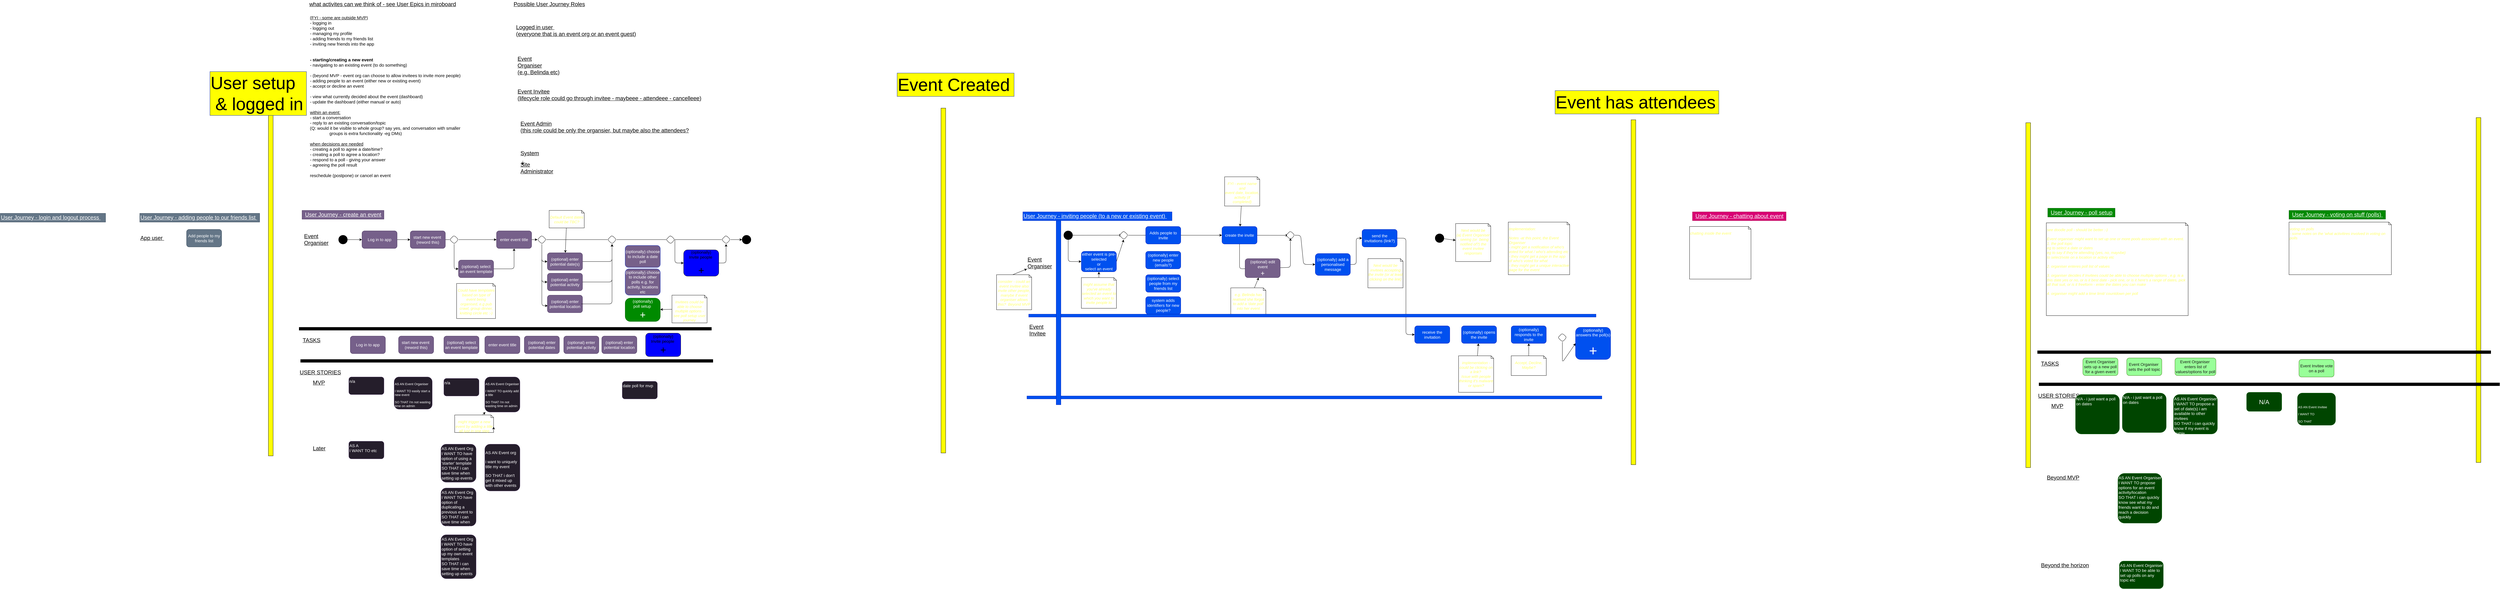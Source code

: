 <mxfile>
    <diagram id="yxrgfrVKO03SnxysbyA-" name="user-journeys">
        <mxGraphModel dx="3432" dy="2093" grid="1" gridSize="10" guides="1" tooltips="1" connect="1" arrows="1" fold="1" page="1" pageScale="1" pageWidth="1654" pageHeight="1169" math="0" shadow="0">
            <root>
                <mxCell id="0"/>
                <mxCell id="1" parent="0"/>
                <mxCell id="160" value="(optionally) &lt;br&gt;poll setup&amp;nbsp;&lt;br&gt;&lt;font style=&quot;font-size: 34px&quot;&gt;+&lt;/font&gt;" style="whiteSpace=wrap;html=1;rounded=1;fontSize=14;fillColor=#008a00;arcSize=22;fontColor=#ffffff;strokeColor=#005700;" vertex="1" parent="1">
                    <mxGeometry x="1130" y="310" width="120" height="80" as="geometry"/>
                </mxCell>
                <mxCell id="26" style="edgeStyle=none;html=1;fontSize=14;fontColor=#FFFF66;" edge="1" parent="1" source="2" target="16">
                    <mxGeometry relative="1" as="geometry"/>
                </mxCell>
                <mxCell id="2" value="Log in to app" style="whiteSpace=wrap;html=1;rounded=1;fontSize=14;fillColor=#76608a;fontColor=#ffffff;strokeColor=#432D57;" vertex="1" parent="1">
                    <mxGeometry x="230" y="80" width="120" height="60" as="geometry"/>
                </mxCell>
                <mxCell id="25" style="edgeStyle=none;html=1;fontSize=14;fontColor=#FFFF66;" edge="1" parent="1" source="3" target="2">
                    <mxGeometry relative="1" as="geometry"/>
                </mxCell>
                <mxCell id="3" value="" style="ellipse;whiteSpace=wrap;html=1;rounded=1;fillColor=#000000;" vertex="1" parent="1">
                    <mxGeometry x="150" y="95" width="30" height="30" as="geometry"/>
                </mxCell>
                <mxCell id="8" value="User Journey - create an event" style="text;html=1;align=center;verticalAlign=middle;resizable=0;points=[];autosize=1;strokeColor=#432D57;fillColor=#76608a;fontSize=19;fontStyle=4;fontColor=#ffffff;" vertex="1" parent="1">
                    <mxGeometry x="25" y="10" width="280" height="30" as="geometry"/>
                </mxCell>
                <mxCell id="9" value="Event &lt;br&gt;Organiser &lt;br&gt;(e.g. Belinda etc)" style="text;html=1;align=left;verticalAlign=middle;resizable=0;points=[];autosize=1;strokeColor=none;fillColor=none;fontSize=19;fontStyle=4" vertex="1" parent="1">
                    <mxGeometry x="760" y="-520" width="160" height="70" as="geometry"/>
                </mxCell>
                <mxCell id="10" value="Event Invitee&lt;br&gt;(lifecycle role could go through invitee - maybeee - attendeee - cancelleee)" style="text;html=1;align=left;verticalAlign=middle;resizable=0;points=[];autosize=1;strokeColor=none;fillColor=none;fontSize=19;fontStyle=4" vertex="1" parent="1">
                    <mxGeometry x="760" y="-410" width="640" height="50" as="geometry"/>
                </mxCell>
                <mxCell id="11" value="System" style="text;html=1;align=left;verticalAlign=middle;resizable=0;points=[];autosize=1;strokeColor=none;fillColor=none;fontSize=19;fontStyle=4" vertex="1" parent="1">
                    <mxGeometry x="770" y="-200" width="80" height="30" as="geometry"/>
                </mxCell>
                <mxCell id="12" value="Site &lt;br&gt;Administrator" style="text;html=1;align=left;verticalAlign=middle;resizable=0;points=[];autosize=1;strokeColor=none;fillColor=none;fontSize=19;fontStyle=4" vertex="1" parent="1">
                    <mxGeometry x="770" y="-160" width="130" height="50" as="geometry"/>
                </mxCell>
                <mxCell id="13" value="&lt;u&gt;(FYI - some are outside MVP)&lt;br&gt;&lt;/u&gt;- logging in&lt;br&gt;- logging out&lt;br&gt;- managing my profile&lt;br&gt;- adding friends to my friends list&lt;br&gt;- inviting new friends into the app&lt;br&gt;&lt;br&gt;&lt;br&gt;&lt;b&gt;- starting/creating a new event&lt;br&gt;&lt;/b&gt;- navigating to an existing event (to do something)&lt;br&gt;&lt;br&gt;- (beyond MVP - event org can choose to allow invitees to invite more people)&lt;br&gt;- adding people to an event (either new or existing event)&lt;br&gt;- accept or decline an event&amp;nbsp;&lt;br&gt;&lt;br&gt;- view what currently decided about the event (dashboard)&lt;br&gt;- update the dashboard (either manual or auto)&lt;br&gt;&lt;u&gt;&lt;br&gt;within an event:&lt;/u&gt;&lt;br&gt;- start a conversation&lt;br&gt;- reply to an existing conversation/topic&lt;br&gt;(Q: would it be visible to whole group? say yes, and conversation with smaller&lt;br&gt;&amp;nbsp; &amp;nbsp; &amp;nbsp; &amp;nbsp; &amp;nbsp; &amp;nbsp; &amp;nbsp; &amp;nbsp; groups is extra functionality -eg DMs)&lt;br&gt;&lt;br&gt;&lt;u&gt;when decisions are needed&lt;/u&gt;&lt;br&gt;- creating a poll to agree a date/time?&lt;br&gt;- creating a poll to agree a location?&lt;br&gt;- respond to a poll - giving your answer&lt;br&gt;- agreeing the poll result&lt;br&gt;&lt;br&gt;reschedule (postpone) or cancel an event" style="text;html=1;align=left;verticalAlign=middle;resizable=0;points=[];autosize=1;strokeColor=none;fillColor=none;fontSize=15;fontStyle=0" vertex="1" parent="1">
                    <mxGeometry x="50" y="-655" width="530" height="550" as="geometry"/>
                </mxCell>
                <mxCell id="38" style="edgeStyle=none;html=1;entryX=0;entryY=0.5;entryDx=0;entryDy=0;fontSize=14;fontColor=#FFFF66;" edge="1" parent="1" source="14" target="33">
                    <mxGeometry relative="1" as="geometry"/>
                </mxCell>
                <mxCell id="14" value="enter event title" style="whiteSpace=wrap;html=1;rounded=1;fontSize=14;fillColor=#76608a;fontColor=#ffffff;strokeColor=#432D57;" vertex="1" parent="1">
                    <mxGeometry x="690" y="80" width="120" height="60" as="geometry"/>
                </mxCell>
                <mxCell id="28" style="edgeStyle=none;html=1;entryX=0.5;entryY=1;entryDx=0;entryDy=0;fontSize=14;fontColor=#FFFF66;" edge="1" parent="1" source="15" target="14">
                    <mxGeometry relative="1" as="geometry">
                        <Array as="points">
                            <mxPoint x="750" y="210"/>
                        </Array>
                    </mxGeometry>
                </mxCell>
                <mxCell id="15" value="(optional) select an event template" style="whiteSpace=wrap;html=1;rounded=1;fontSize=14;fillColor=#76608a;fontColor=#ffffff;strokeColor=#432D57;" vertex="1" parent="1">
                    <mxGeometry x="560" y="180" width="120" height="60" as="geometry"/>
                </mxCell>
                <mxCell id="27" style="edgeStyle=none;html=1;fontSize=14;fontColor=#FFFF66;exitX=0.5;exitY=1;exitDx=0;exitDy=0;" edge="1" parent="1" source="4" target="15">
                    <mxGeometry relative="1" as="geometry">
                        <Array as="points">
                            <mxPoint x="545" y="210"/>
                        </Array>
                    </mxGeometry>
                </mxCell>
                <mxCell id="29" style="edgeStyle=none;html=1;fontSize=14;fontColor=#FFFF66;startArrow=none;" edge="1" parent="1" source="4" target="14">
                    <mxGeometry relative="1" as="geometry"/>
                </mxCell>
                <mxCell id="16" value="start new event&amp;nbsp; (reword this)" style="whiteSpace=wrap;html=1;rounded=1;fontSize=14;fillColor=#76608a;fontColor=#ffffff;strokeColor=#432D57;" vertex="1" parent="1">
                    <mxGeometry x="395" y="80" width="120" height="60" as="geometry"/>
                </mxCell>
                <mxCell id="35" style="edgeStyle=none;html=1;entryX=0.5;entryY=1;entryDx=0;entryDy=0;fontSize=14;fontColor=#FFFF66;" edge="1" parent="1" source="17">
                    <mxGeometry relative="1" as="geometry">
                        <mxPoint x="1085" y="125" as="targetPoint"/>
                        <Array as="points">
                            <mxPoint x="1085" y="185"/>
                        </Array>
                    </mxGeometry>
                </mxCell>
                <mxCell id="17" value="(optional) enter potential date(s)" style="whiteSpace=wrap;html=1;rounded=1;fontSize=14;fillColor=#76608a;fontColor=#ffffff;strokeColor=#432D57;" vertex="1" parent="1">
                    <mxGeometry x="864" y="155" width="120" height="60" as="geometry"/>
                </mxCell>
                <mxCell id="19" style="edgeStyle=none;html=1;fontSize=15;fontColor=#0000FF;" edge="1" parent="1">
                    <mxGeometry relative="1" as="geometry">
                        <mxPoint x="780" y="-159.75" as="sourcePoint"/>
                        <mxPoint x="780" y="-144.75" as="targetPoint"/>
                    </mxGeometry>
                </mxCell>
                <mxCell id="72" style="edgeStyle=none;html=1;fontSize=34;fontColor=#FFFF66;" edge="1" parent="1" source="20" target="17">
                    <mxGeometry relative="1" as="geometry"/>
                </mxCell>
                <mxCell id="20" value="Default Event dates could be TBC?" style="shape=note2;boundedLbl=1;whiteSpace=wrap;html=1;size=9;verticalAlign=top;align=center;rounded=1;fontSize=13;fontColor=#FFFF66;fontStyle=2" vertex="1" parent="1">
                    <mxGeometry x="870" y="10" width="120" height="60" as="geometry"/>
                </mxCell>
                <mxCell id="21" value="(optional) enter potential activity" style="whiteSpace=wrap;html=1;rounded=1;fontSize=14;fillColor=#76608a;fontColor=#ffffff;strokeColor=#432D57;" vertex="1" parent="1">
                    <mxGeometry x="864" y="225" width="120" height="60" as="geometry"/>
                </mxCell>
                <mxCell id="22" value="(optional) enter potential location" style="whiteSpace=wrap;html=1;rounded=1;fontSize=14;fillColor=#76608A;fontColor=#ffffff;strokeColor=#432D57;" vertex="1" parent="1">
                    <mxGeometry x="864" y="300" width="120" height="60" as="geometry"/>
                </mxCell>
                <mxCell id="23" value="Could have templates based on type of event being organised, e.g pub crawl, group dinner, knitting circle etc :-)" style="shape=note2;boundedLbl=1;whiteSpace=wrap;html=1;size=9;verticalAlign=top;align=center;rounded=1;fontSize=13;fontColor=#FFFF66;fontStyle=2" vertex="1" parent="1">
                    <mxGeometry x="553.5" y="260" width="133" height="120" as="geometry"/>
                </mxCell>
                <mxCell id="4" value="" style="rhombus;whiteSpace=wrap;html=1;rounded=1;" vertex="1" parent="1">
                    <mxGeometry x="530" y="95" width="30" height="30" as="geometry"/>
                </mxCell>
                <mxCell id="31" value="" style="edgeStyle=none;html=1;fontSize=14;fontColor=#FFFF66;endArrow=none;" edge="1" parent="1" source="16" target="4">
                    <mxGeometry relative="1" as="geometry">
                        <mxPoint x="515" y="110" as="sourcePoint"/>
                        <mxPoint x="695" y="110" as="targetPoint"/>
                    </mxGeometry>
                </mxCell>
                <mxCell id="39" style="edgeStyle=none;html=1;fontSize=14;fontColor=#FFFF66;startArrow=none;" edge="1" parent="1" source="49">
                    <mxGeometry relative="1" as="geometry">
                        <mxPoint x="1070.0" y="110" as="targetPoint"/>
                    </mxGeometry>
                </mxCell>
                <mxCell id="40" style="edgeStyle=none;html=1;entryX=0;entryY=0.5;entryDx=0;entryDy=0;fontSize=14;fontColor=#FFFF66;" edge="1" parent="1" source="33" target="17">
                    <mxGeometry relative="1" as="geometry">
                        <Array as="points">
                            <mxPoint x="845" y="185"/>
                        </Array>
                    </mxGeometry>
                </mxCell>
                <mxCell id="33" value="" style="rhombus;whiteSpace=wrap;html=1;rounded=1;" vertex="1" parent="1">
                    <mxGeometry x="830" y="95" width="30" height="30" as="geometry"/>
                </mxCell>
                <mxCell id="36" style="edgeStyle=none;html=1;entryX=0.5;entryY=1;entryDx=0;entryDy=0;fontSize=14;fontColor=#FFFF66;exitX=1;exitY=0.5;exitDx=0;exitDy=0;" edge="1" parent="1" source="21">
                    <mxGeometry relative="1" as="geometry">
                        <mxPoint x="990" y="200" as="sourcePoint"/>
                        <mxPoint x="1085" y="125" as="targetPoint"/>
                        <Array as="points">
                            <mxPoint x="1085" y="255"/>
                        </Array>
                    </mxGeometry>
                </mxCell>
                <mxCell id="37" style="edgeStyle=none;html=1;entryX=0.5;entryY=1;entryDx=0;entryDy=0;fontSize=14;fontColor=#FFFF66;exitX=1;exitY=0.5;exitDx=0;exitDy=0;" edge="1" parent="1">
                    <mxGeometry relative="1" as="geometry">
                        <mxPoint x="980" y="330.0" as="sourcePoint"/>
                        <mxPoint x="1085" y="125" as="targetPoint"/>
                        <Array as="points">
                            <mxPoint x="1085" y="330"/>
                        </Array>
                    </mxGeometry>
                </mxCell>
                <mxCell id="41" value="Possible User Journey Roles" style="text;html=1;align=center;verticalAlign=middle;resizable=0;points=[];autosize=1;strokeColor=none;fillColor=none;fontSize=19;fontStyle=4" vertex="1" parent="1">
                    <mxGeometry x="740" y="-710" width="260" height="30" as="geometry"/>
                </mxCell>
                <mxCell id="42" value="what activites can we think of - see User Epics in miroboard" style="text;html=1;align=center;verticalAlign=middle;resizable=0;points=[];autosize=1;strokeColor=none;fillColor=none;fontSize=19;fontStyle=4" vertex="1" parent="1">
                    <mxGeometry x="40" y="-710" width="520" height="30" as="geometry"/>
                </mxCell>
                <mxCell id="43" value="Event &lt;br&gt;Organiser" style="text;html=1;align=left;verticalAlign=middle;resizable=0;points=[];autosize=1;strokeColor=none;fillColor=none;fontSize=19;fontStyle=4" vertex="1" parent="1">
                    <mxGeometry x="30" y="85" width="100" height="50" as="geometry"/>
                </mxCell>
                <mxCell id="44" style="edgeStyle=none;html=1;entryX=0;entryY=0.5;entryDx=0;entryDy=0;fontSize=14;fontColor=#FFFF66;exitX=0.5;exitY=1;exitDx=0;exitDy=0;" edge="1" parent="1" source="33">
                    <mxGeometry relative="1" as="geometry">
                        <mxPoint x="845" y="195" as="sourcePoint"/>
                        <mxPoint x="864.0" y="255" as="targetPoint"/>
                        <Array as="points">
                            <mxPoint x="845" y="255"/>
                        </Array>
                    </mxGeometry>
                </mxCell>
                <mxCell id="45" style="edgeStyle=none;html=1;entryX=0.008;entryY=0.607;entryDx=0;entryDy=0;fontSize=14;fontColor=#FFFF66;exitX=0.5;exitY=1;exitDx=0;exitDy=0;entryPerimeter=0;" edge="1" parent="1" source="33" target="22">
                    <mxGeometry relative="1" as="geometry">
                        <mxPoint x="855" y="135" as="sourcePoint"/>
                        <mxPoint x="874.0" y="265" as="targetPoint"/>
                        <Array as="points">
                            <mxPoint x="845" y="336"/>
                        </Array>
                    </mxGeometry>
                </mxCell>
                <mxCell id="46" value="User Journey - chatting about event" style="text;html=1;align=center;verticalAlign=middle;resizable=0;points=[];autosize=1;strokeColor=#A50040;fillColor=#d80073;fontSize=19;fontStyle=4;fontColor=#ffffff;" vertex="1" parent="1">
                    <mxGeometry x="4780" y="15" width="320" height="30" as="geometry"/>
                </mxCell>
                <mxCell id="47" value="User Journey - voting on stuff (polls)&amp;nbsp;" style="text;html=1;align=center;verticalAlign=middle;resizable=0;points=[];autosize=1;strokeColor=#005700;fillColor=#008a00;fontSize=19;fontStyle=4;fontColor=#ffffff;" vertex="1" parent="1">
                    <mxGeometry x="6820" y="10" width="330" height="30" as="geometry"/>
                </mxCell>
                <mxCell id="48" value="Event Admin &lt;br&gt;(this role could be only the organsier, but maybe also the attendees?" style="text;html=1;align=left;verticalAlign=middle;resizable=0;points=[];autosize=1;strokeColor=none;fillColor=none;fontSize=19;fontStyle=4" vertex="1" parent="1">
                    <mxGeometry x="770" y="-300" width="590" height="50" as="geometry"/>
                </mxCell>
                <mxCell id="56" style="edgeStyle=none;html=1;entryX=0;entryY=0.5;entryDx=0;entryDy=0;fontSize=34;fontColor=#FFFF66;startArrow=none;" edge="1" parent="1" source="163" target="54">
                    <mxGeometry relative="1" as="geometry"/>
                </mxCell>
                <mxCell id="49" value="" style="rhombus;whiteSpace=wrap;html=1;rounded=1;" vertex="1" parent="1">
                    <mxGeometry x="1070" y="95" width="30" height="30" as="geometry"/>
                </mxCell>
                <mxCell id="50" value="" style="edgeStyle=none;html=1;fontSize=14;fontColor=#FFFF66;endArrow=none;" edge="1" parent="1" source="33" target="49">
                    <mxGeometry relative="1" as="geometry">
                        <mxPoint x="860" y="110" as="sourcePoint"/>
                        <mxPoint x="1070.0" y="110" as="targetPoint"/>
                    </mxGeometry>
                </mxCell>
                <mxCell id="51" value="User Journey - inviting people (to a new or existing event)&amp;nbsp;" style="text;html=1;align=left;verticalAlign=middle;resizable=0;points=[];autosize=1;strokeColor=#001DBC;fillColor=#0050ef;fontSize=19;fontStyle=4;fontColor=#ffffff;" vertex="1" parent="1">
                    <mxGeometry x="2490" y="15" width="510" height="30" as="geometry"/>
                </mxCell>
                <mxCell id="165" style="edgeStyle=none;html=1;entryX=0.5;entryY=1;entryDx=0;entryDy=0;fontSize=23;fontColor=#FFFFFF;" edge="1" parent="1" source="52" target="163">
                    <mxGeometry relative="1" as="geometry">
                        <Array as="points">
                            <mxPoint x="1475" y="190"/>
                        </Array>
                    </mxGeometry>
                </mxCell>
                <mxCell id="52" value="(optionally) &lt;br&gt;Invite people&amp;nbsp;&lt;br&gt;&lt;br&gt;&lt;font style=&quot;font-size: 34px&quot;&gt;+&lt;/font&gt;" style="whiteSpace=wrap;html=1;rounded=1;fontSize=14;fillColor=#0000FF;" vertex="1" parent="1">
                    <mxGeometry x="1330" y="145" width="120" height="90" as="geometry"/>
                </mxCell>
                <mxCell id="54" value="END" style="ellipse;whiteSpace=wrap;html=1;rounded=1;fillColor=#000000;" vertex="1" parent="1">
                    <mxGeometry x="1530" y="95" width="30" height="30" as="geometry"/>
                </mxCell>
                <mxCell id="57" value="Event &lt;br&gt;Organiser" style="text;html=1;align=left;verticalAlign=middle;resizable=0;points=[];autosize=1;strokeColor=none;fillColor=none;fontSize=19;fontStyle=4" vertex="1" parent="1">
                    <mxGeometry x="2504" y="165" width="100" height="50" as="geometry"/>
                </mxCell>
                <mxCell id="59" value="(optionally) select people from my friends list" style="whiteSpace=wrap;html=1;rounded=1;fontSize=14;fillColor=#0050ef;fontColor=#ffffff;strokeColor=#001DBC;" vertex="1" parent="1">
                    <mxGeometry x="2910" y="230" width="120" height="60" as="geometry"/>
                </mxCell>
                <mxCell id="60" value="(optionally) enter new people (emails?)" style="whiteSpace=wrap;html=1;rounded=1;fontSize=14;fillColor=#0050ef;fontColor=#ffffff;strokeColor=#001DBC;" vertex="1" parent="1">
                    <mxGeometry x="2910" y="150" width="120" height="60" as="geometry"/>
                </mxCell>
                <mxCell id="61" value="User Journey - adding people to our friends list&amp;nbsp;" style="text;html=1;align=left;verticalAlign=middle;resizable=0;points=[];autosize=1;strokeColor=#314354;fillColor=#647687;fontSize=19;fontStyle=4;fontColor=#ffffff;" vertex="1" parent="1">
                    <mxGeometry x="-530" y="20" width="410" height="30" as="geometry"/>
                </mxCell>
                <mxCell id="62" value="Add people to my friends list" style="whiteSpace=wrap;html=1;rounded=1;fontSize=14;fillColor=#647687;fontColor=#ffffff;strokeColor=#314354;" vertex="1" parent="1">
                    <mxGeometry x="-370" y="75" width="120" height="60" as="geometry"/>
                </mxCell>
                <mxCell id="63" value="App user&amp;nbsp;" style="text;html=1;align=left;verticalAlign=middle;resizable=0;points=[];autosize=1;strokeColor=none;fillColor=none;fontSize=19;fontStyle=4" vertex="1" parent="1">
                    <mxGeometry x="-530" y="90" width="100" height="30" as="geometry"/>
                </mxCell>
                <mxCell id="64" value="Logged in user&amp;nbsp;&lt;br&gt;(everyone that is an event org or an event guest)" style="text;html=1;align=left;verticalAlign=middle;resizable=0;points=[];autosize=1;strokeColor=none;fillColor=none;fontSize=19;fontStyle=4" vertex="1" parent="1">
                    <mxGeometry x="755" y="-630" width="430" height="50" as="geometry"/>
                </mxCell>
                <mxCell id="110" style="edgeStyle=none;html=1;fontSize=11;fontColor=#FFFF66;entryX=0.5;entryY=1;entryDx=0;entryDy=0;exitX=1;exitY=0.5;exitDx=0;exitDy=0;" edge="1" parent="1" source="66" target="102">
                    <mxGeometry relative="1" as="geometry"/>
                </mxCell>
                <mxCell id="66" value="either event is pre-selected &lt;br&gt;or &lt;br&gt;select an event" style="whiteSpace=wrap;html=1;rounded=1;fontSize=14;fillColor=#0050ef;fontColor=#ffffff;strokeColor=#001DBC;" vertex="1" parent="1">
                    <mxGeometry x="2690" y="150" width="120" height="70" as="geometry"/>
                </mxCell>
                <mxCell id="104" style="edgeStyle=none;html=1;entryX=0.282;entryY=0.495;entryDx=0;entryDy=0;entryPerimeter=0;fontSize=11;fontColor=#FFFF66;" edge="1" parent="1" source="67" target="102">
                    <mxGeometry relative="1" as="geometry"/>
                </mxCell>
                <mxCell id="105" style="edgeStyle=none;html=1;entryX=0;entryY=0.5;entryDx=0;entryDy=0;fontSize=11;fontColor=#FFFF66;" edge="1" parent="1" source="67" target="66">
                    <mxGeometry relative="1" as="geometry">
                        <Array as="points">
                            <mxPoint x="2645" y="185"/>
                        </Array>
                    </mxGeometry>
                </mxCell>
                <mxCell id="67" value="" style="ellipse;whiteSpace=wrap;html=1;rounded=1;fillColor=#000000;" vertex="1" parent="1">
                    <mxGeometry x="2630" y="80" width="30" height="30" as="geometry"/>
                </mxCell>
                <mxCell id="70" style="edgeStyle=none;html=1;exitX=0;exitY=0;exitDx=55.5;exitDy=0;exitPerimeter=0;fontSize=34;fontColor=#FFFF66;" edge="1" parent="1" source="69" target="57">
                    <mxGeometry relative="1" as="geometry"/>
                </mxCell>
                <mxCell id="69" value="consider - could an event invitee also invite other people, manybe if event organiser allows this?&amp;nbsp; Beyond MVP" style="shape=note2;boundedLbl=1;whiteSpace=wrap;html=1;size=9;verticalAlign=top;align=center;rounded=1;fontSize=13;fontColor=#FFFF66;fontStyle=2" vertex="1" parent="1">
                    <mxGeometry x="2400" y="230" width="120" height="120" as="geometry"/>
                </mxCell>
                <mxCell id="73" value="Log in to app" style="whiteSpace=wrap;html=1;rounded=1;fontSize=14;fillColor=#76608a;fontColor=#ffffff;strokeColor=#432D57;" vertex="1" parent="1">
                    <mxGeometry x="190" y="440" width="120" height="60" as="geometry"/>
                </mxCell>
                <mxCell id="74" value="enter event title" style="whiteSpace=wrap;html=1;rounded=1;fontSize=14;fillColor=#76608a;fontColor=#ffffff;strokeColor=#432D57;" vertex="1" parent="1">
                    <mxGeometry x="650" y="440" width="120" height="60" as="geometry"/>
                </mxCell>
                <mxCell id="75" value="(optional) select an event template" style="whiteSpace=wrap;html=1;rounded=1;fontSize=14;fillColor=#76608a;fontColor=#ffffff;strokeColor=#432D57;" vertex="1" parent="1">
                    <mxGeometry x="510" y="440" width="120" height="60" as="geometry"/>
                </mxCell>
                <mxCell id="76" value="start new event&amp;nbsp; (reword this)" style="whiteSpace=wrap;html=1;rounded=1;fontSize=14;fillColor=#76608a;fontColor=#ffffff;strokeColor=#432D57;" vertex="1" parent="1">
                    <mxGeometry x="355" y="440" width="120" height="60" as="geometry"/>
                </mxCell>
                <mxCell id="77" value="(optional) enter potential dates" style="whiteSpace=wrap;html=1;rounded=1;fontSize=14;fillColor=#76608a;fontColor=#ffffff;strokeColor=#432D57;" vertex="1" parent="1">
                    <mxGeometry x="785" y="440" width="120" height="60" as="geometry"/>
                </mxCell>
                <mxCell id="78" value="(optional) enter potential activity" style="whiteSpace=wrap;html=1;rounded=1;fontSize=14;fillColor=#76608a;fontColor=#ffffff;strokeColor=#432D57;" vertex="1" parent="1">
                    <mxGeometry x="920" y="440" width="120" height="60" as="geometry"/>
                </mxCell>
                <mxCell id="79" value="(optional) enter potential location" style="whiteSpace=wrap;html=1;rounded=1;fontSize=14;fillColor=#76608a;fontColor=#ffffff;strokeColor=#432D57;" vertex="1" parent="1">
                    <mxGeometry x="1050" y="440" width="120" height="60" as="geometry"/>
                </mxCell>
                <mxCell id="80" value="(optionally) &lt;br&gt;Invite people&amp;nbsp;&lt;br&gt;&lt;font style=&quot;font-size: 34px&quot;&gt;+&lt;/font&gt;" style="whiteSpace=wrap;html=1;rounded=1;fontSize=14;fillColor=#0000FF;" vertex="1" parent="1">
                    <mxGeometry x="1200" y="430" width="120" height="80" as="geometry"/>
                </mxCell>
                <mxCell id="82" value="MVP" style="text;html=1;align=left;verticalAlign=middle;resizable=0;points=[];autosize=1;strokeColor=none;fillColor=none;fontSize=19;fontStyle=4" vertex="1" parent="1">
                    <mxGeometry x="60" y="585" width="60" height="30" as="geometry"/>
                </mxCell>
                <mxCell id="84" value="Later" style="text;html=1;align=left;verticalAlign=middle;resizable=0;points=[];autosize=1;strokeColor=none;fillColor=none;fontSize=19;fontStyle=4" vertex="1" parent="1">
                    <mxGeometry x="60" y="810" width="60" height="30" as="geometry"/>
                </mxCell>
                <mxCell id="85" value="AS A&lt;br&gt;I WANT TO etc" style="whiteSpace=wrap;html=1;rounded=1;fontSize=14;fillColor=#251E2B;fontColor=#ffffff;strokeColor=#432D57;align=left;verticalAlign=top;" vertex="1" parent="1">
                    <mxGeometry x="185" y="800" width="120" height="60" as="geometry"/>
                </mxCell>
                <mxCell id="86" value="n/a" style="whiteSpace=wrap;html=1;rounded=1;fontSize=14;fillColor=#251E2B;fontColor=#ffffff;strokeColor=#432D57;align=left;verticalAlign=top;" vertex="1" parent="1">
                    <mxGeometry x="510" y="585" width="120" height="60" as="geometry"/>
                </mxCell>
                <mxCell id="87" value="n/a" style="whiteSpace=wrap;html=1;rounded=1;fontSize=14;fillColor=#251E2B;fontColor=#ffffff;strokeColor=#432D57;align=left;verticalAlign=top;" vertex="1" parent="1">
                    <mxGeometry x="185" y="580" width="120" height="60" as="geometry"/>
                </mxCell>
                <mxCell id="88" value="AS AN Event Org&lt;br&gt;I WANT TO have option of using a 'starter' template&amp;nbsp;&lt;br&gt;SO THAT i can save time when setting up events" style="whiteSpace=wrap;html=1;rounded=1;fontSize=14;fillColor=#251E2B;fontColor=#ffffff;strokeColor=#432D57;align=left;verticalAlign=top;" vertex="1" parent="1">
                    <mxGeometry x="500" y="810" width="120" height="130" as="geometry"/>
                </mxCell>
                <mxCell id="89" value="&lt;p&gt;&lt;span&gt;AS AN Event org&lt;/span&gt;&lt;br&gt;&lt;/p&gt;&lt;p&gt;i want to uniquely title my event&lt;/p&gt;&lt;p&gt;SO THAT i don't get it mixed up with other events&lt;/p&gt;" style="whiteSpace=wrap;html=1;rounded=1;fontSize=14;fillColor=#251E2B;fontColor=#ffffff;strokeColor=#432D57;align=left;verticalAlign=top;" vertex="1" parent="1">
                    <mxGeometry x="650" y="810" width="120" height="160" as="geometry"/>
                </mxCell>
                <mxCell id="90" value="&lt;p style=&quot;font-size: 11px;&quot;&gt;AS AN Event Organiser&lt;/p&gt;&lt;p style=&quot;font-size: 11px;&quot;&gt;I WANT TO easily start a new event&lt;/p&gt;&lt;p style=&quot;font-size: 11px;&quot;&gt;SO THAT i'm not wasting time on admin&lt;/p&gt;" style="whiteSpace=wrap;html=1;rounded=1;fontSize=11;fillColor=#251E2B;fontColor=#ffffff;strokeColor=#432D57;align=left;verticalAlign=top;" vertex="1" parent="1">
                    <mxGeometry x="340" y="580" width="130" height="110" as="geometry"/>
                </mxCell>
                <mxCell id="91" value="TASKS" style="text;html=1;align=left;verticalAlign=middle;resizable=0;points=[];autosize=1;strokeColor=none;fillColor=none;fontSize=19;fontStyle=4" vertex="1" parent="1">
                    <mxGeometry x="25" y="440" width="80" height="30" as="geometry"/>
                </mxCell>
                <mxCell id="92" value="USER STORIES" style="text;html=1;align=left;verticalAlign=middle;resizable=0;points=[];autosize=1;strokeColor=none;fillColor=none;fontSize=19;fontStyle=4" vertex="1" parent="1">
                    <mxGeometry x="15" y="550" width="160" height="30" as="geometry"/>
                </mxCell>
                <mxCell id="93" value="" style="whiteSpace=wrap;html=1;rounded=0;fontSize=34;fontColor=#FFFF66;fillColor=#000000;" vertex="1" parent="1">
                    <mxGeometry x="15" y="410" width="1410" height="10" as="geometry"/>
                </mxCell>
                <mxCell id="94" value="" style="whiteSpace=wrap;html=1;rounded=0;fontSize=34;fontColor=#FFFF66;fillColor=#000000;" vertex="1" parent="1">
                    <mxGeometry x="20" y="520" width="1410" height="10" as="geometry"/>
                </mxCell>
                <mxCell id="95" value="&lt;p style=&quot;font-size: 11px&quot;&gt;AS AN Event Organiser&lt;/p&gt;&lt;p style=&quot;font-size: 11px&quot;&gt;I WANT TO quickly add a title&lt;/p&gt;&lt;p style=&quot;font-size: 11px&quot;&gt;SO THAT i'm not wasting time on admin&lt;/p&gt;" style="whiteSpace=wrap;html=1;rounded=1;fontSize=14;fillColor=#251E2B;fontColor=#ffffff;strokeColor=#432D57;align=left;verticalAlign=top;" vertex="1" parent="1">
                    <mxGeometry x="650" y="580" width="120" height="120" as="geometry"/>
                </mxCell>
                <mxCell id="97" style="edgeStyle=none;html=1;fontSize=11;fontColor=#FFFF66;" edge="1" parent="1" source="96" target="95">
                    <mxGeometry relative="1" as="geometry"/>
                </mxCell>
                <mxCell id="96" value="might trigger a new event by adding a title all just in one step" style="shape=note2;boundedLbl=1;whiteSpace=wrap;html=1;size=9;verticalAlign=top;align=center;rounded=1;fontSize=13;fontColor=#FFFF66;fontStyle=2" vertex="1" parent="1">
                    <mxGeometry x="547" y="710" width="133" height="60" as="geometry"/>
                </mxCell>
                <mxCell id="98" style="edgeStyle=none;html=1;exitX=1;exitY=1;exitDx=0;exitDy=0;exitPerimeter=0;entryX=1.001;entryY=0.671;entryDx=0;entryDy=0;entryPerimeter=0;fontSize=11;fontColor=#FFFF66;" edge="1" parent="1" source="96" target="96">
                    <mxGeometry relative="1" as="geometry"/>
                </mxCell>
                <mxCell id="99" value="AS AN Event Org&lt;br&gt;I WANT TO have option of duplicating a previous event to&amp;nbsp;&amp;nbsp;&lt;br&gt;SO THAT i can save time when setting up events" style="whiteSpace=wrap;html=1;rounded=1;fontSize=14;fillColor=#251E2B;fontColor=#ffffff;strokeColor=#432D57;align=left;verticalAlign=top;" vertex="1" parent="1">
                    <mxGeometry x="500" y="960" width="120" height="130" as="geometry"/>
                </mxCell>
                <mxCell id="100" value="AS AN Event Org&lt;br&gt;I WANT TO have option of setting up my own event templates&amp;nbsp;&amp;nbsp;&lt;br&gt;SO THAT i can save time when setting up events" style="whiteSpace=wrap;html=1;rounded=1;fontSize=14;fillColor=#251E2B;fontColor=#ffffff;strokeColor=#432D57;align=left;verticalAlign=top;" vertex="1" parent="1">
                    <mxGeometry x="500" y="1120" width="120" height="150" as="geometry"/>
                </mxCell>
                <mxCell id="101" value="User Journey - login and logout process&amp;nbsp;" style="text;html=1;align=left;verticalAlign=middle;resizable=0;points=[];autosize=1;strokeColor=#314354;fillColor=#647687;fontSize=19;fontStyle=4;fontColor=#ffffff;" vertex="1" parent="1">
                    <mxGeometry x="-1007" y="20" width="360" height="30" as="geometry"/>
                </mxCell>
                <mxCell id="102" value="" style="rhombus;whiteSpace=wrap;html=1;rounded=1;" vertex="1" parent="1">
                    <mxGeometry x="2820" y="80" width="30" height="30" as="geometry"/>
                </mxCell>
                <mxCell id="109" style="edgeStyle=none;html=1;fontSize=11;fontColor=#FFFF66;" edge="1" parent="1" source="108" target="66">
                    <mxGeometry relative="1" as="geometry"/>
                </mxCell>
                <mxCell id="108" value="might assume that you've already selected an event to which you want to invite people to" style="shape=note2;boundedLbl=1;whiteSpace=wrap;html=1;size=9;verticalAlign=top;align=center;rounded=1;fontSize=13;fontColor=#FFFF66;fontStyle=2" vertex="1" parent="1">
                    <mxGeometry x="2690" y="240" width="120" height="105" as="geometry"/>
                </mxCell>
                <mxCell id="142" style="edgeStyle=none;html=1;entryX=0;entryY=0.5;entryDx=0;entryDy=0;fontSize=23;fontColor=#FFFFFF;exitX=1;exitY=0.5;exitDx=0;exitDy=0;startArrow=none;" edge="1" parent="1" source="112" target="141">
                    <mxGeometry relative="1" as="geometry">
                        <Array as="points">
                            <mxPoint x="3800" y="105"/>
                            <mxPoint x="3800" y="435"/>
                        </Array>
                    </mxGeometry>
                </mxCell>
                <mxCell id="112" value="send the invitations (link?)" style="whiteSpace=wrap;html=1;rounded=1;fontSize=14;fillColor=#0050ef;fontColor=#ffffff;strokeColor=#001DBC;" vertex="1" parent="1">
                    <mxGeometry x="3650" y="75" width="120" height="60" as="geometry"/>
                </mxCell>
                <mxCell id="137" style="edgeStyle=none;html=1;entryX=0;entryY=0.5;entryDx=0;entryDy=0;fontSize=23;fontColor=#FFFFFF;" edge="1" parent="1" source="113" target="112">
                    <mxGeometry relative="1" as="geometry">
                        <Array as="points">
                            <mxPoint x="3630" y="195"/>
                            <mxPoint x="3630" y="105"/>
                        </Array>
                    </mxGeometry>
                </mxCell>
                <mxCell id="113" value="(optionally) add a personalised message" style="whiteSpace=wrap;html=1;rounded=1;fontSize=14;fillColor=#0050ef;fontColor=#ffffff;strokeColor=#001DBC;" vertex="1" parent="1">
                    <mxGeometry x="3490" y="157.5" width="120" height="75" as="geometry"/>
                </mxCell>
                <mxCell id="128" style="edgeStyle=none;html=1;entryX=0.242;entryY=0.51;entryDx=0;entryDy=0;fontSize=23;fontColor=#FFFF66;entryPerimeter=0;" edge="1" parent="1" source="114" target="126">
                    <mxGeometry relative="1" as="geometry"/>
                </mxCell>
                <mxCell id="114" value="create the invite" style="whiteSpace=wrap;html=1;rounded=1;fontSize=14;fillColor=#0050ef;fontColor=#ffffff;strokeColor=#001DBC;" vertex="1" parent="1">
                    <mxGeometry x="3171" y="65" width="120" height="60" as="geometry"/>
                </mxCell>
                <mxCell id="117" style="edgeStyle=none;html=1;fontSize=11;fontColor=#FFFF66;" edge="1" parent="1" source="116" target="114">
                    <mxGeometry relative="1" as="geometry"/>
                </mxCell>
                <mxCell id="116" value="FYI - event name&lt;br&gt;and&lt;br&gt;event date, location, activity (if completed)" style="shape=note2;boundedLbl=1;whiteSpace=wrap;html=1;size=9;verticalAlign=top;align=center;rounded=1;fontSize=13;fontColor=#FFFF66;fontStyle=2" vertex="1" parent="1">
                    <mxGeometry x="3180" y="-105" width="120" height="100" as="geometry"/>
                </mxCell>
                <mxCell id="118" value="(optionally) choose to include a date poll" style="whiteSpace=wrap;html=1;rounded=1;fontSize=14;fillColor=#76608A;fontColor=#ffffff;strokeColor=#001DBC;" vertex="1" parent="1">
                    <mxGeometry x="1130" y="130" width="120" height="75" as="geometry"/>
                </mxCell>
                <mxCell id="119" value="(optionally) choose to include other polls e.g. for activity, locations etc" style="whiteSpace=wrap;html=1;rounded=1;fontSize=14;fillColor=#76608A;fontColor=#ffffff;strokeColor=#001DBC;" vertex="1" parent="1">
                    <mxGeometry x="1130" y="210" width="120" height="90" as="geometry"/>
                </mxCell>
                <mxCell id="120" style="edgeStyle=none;html=1;entryX=0;entryY=0.5;entryDx=0;entryDy=0;fontSize=11;fontColor=#FFFF66;exitX=1;exitY=0.5;exitDx=0;exitDy=0;startArrow=none;" edge="1" parent="1" source="135" target="114">
                    <mxGeometry relative="1" as="geometry">
                        <mxPoint x="2851.618" y="113.382" as="sourcePoint"/>
                        <mxPoint x="2920" y="200" as="targetPoint"/>
                    </mxGeometry>
                </mxCell>
                <mxCell id="123" value="system adds identifiers for new people?" style="whiteSpace=wrap;html=1;rounded=1;fontSize=14;fillColor=#0050ef;fontColor=#ffffff;strokeColor=#001DBC;" vertex="1" parent="1">
                    <mxGeometry x="2910" y="305" width="120" height="60" as="geometry"/>
                </mxCell>
                <mxCell id="173" style="edgeStyle=none;html=1;entryX=0;entryY=0.5;entryDx=0;entryDy=0;fontSize=23;fontColor=#FFFFFF;" edge="1" parent="1" source="126" target="113">
                    <mxGeometry relative="1" as="geometry">
                        <Array as="points">
                            <mxPoint x="3440" y="95"/>
                            <mxPoint x="3450" y="195"/>
                        </Array>
                    </mxGeometry>
                </mxCell>
                <mxCell id="126" value="" style="rhombus;whiteSpace=wrap;html=1;rounded=1;" vertex="1" parent="1">
                    <mxGeometry x="3390" y="80" width="30" height="30" as="geometry"/>
                </mxCell>
                <mxCell id="171" style="edgeStyle=none;html=1;fontSize=23;fontColor=#FFFFFF;" edge="1" parent="1" source="125">
                    <mxGeometry relative="1" as="geometry">
                        <mxPoint x="3405" y="105" as="targetPoint"/>
                        <Array as="points">
                            <mxPoint x="3405" y="205"/>
                        </Array>
                    </mxGeometry>
                </mxCell>
                <mxCell id="125" value="(optional) edit event&lt;br&gt;&lt;font style=&quot;font-size: 23px&quot;&gt;+&lt;/font&gt;" style="whiteSpace=wrap;html=1;rounded=1;fontSize=14;fillColor=#76608a;fontColor=#ffffff;strokeColor=#432D57;" vertex="1" parent="1">
                    <mxGeometry x="3250" y="175" width="120" height="65" as="geometry"/>
                </mxCell>
                <mxCell id="129" value="" style="edgeStyle=none;html=1;fontSize=11;fontColor=#FFFF66;endArrow=none;" edge="1" parent="1" source="114" target="125">
                    <mxGeometry relative="1" as="geometry">
                        <mxPoint x="3230.709" y="125" as="sourcePoint"/>
                        <mxPoint x="3350" y="198" as="targetPoint"/>
                        <Array as="points">
                            <mxPoint x="3231" y="210"/>
                        </Array>
                    </mxGeometry>
                </mxCell>
                <mxCell id="131" style="edgeStyle=none;html=1;fontSize=23;fontColor=#FFFF66;" edge="1" parent="1" source="130" target="125">
                    <mxGeometry relative="1" as="geometry"/>
                </mxCell>
                <mxCell id="130" value="e.g. Belinda has realised she forgot to add a 'date poll' into her event" style="shape=note2;boundedLbl=1;whiteSpace=wrap;html=1;size=9;verticalAlign=top;align=center;rounded=1;fontSize=13;fontColor=#FFFF66;fontStyle=2" vertex="1" parent="1">
                    <mxGeometry x="3201" y="275" width="120" height="100" as="geometry"/>
                </mxCell>
                <mxCell id="134" style="edgeStyle=none;html=1;fontSize=23;fontColor=#FFFFFF;" edge="1" parent="1" source="132" target="133">
                    <mxGeometry relative="1" as="geometry"/>
                </mxCell>
                <mxCell id="132" value="" style="ellipse;whiteSpace=wrap;html=1;rounded=1;fontColor=#FFFFFF;fillColor=#000000;" vertex="1" parent="1">
                    <mxGeometry x="3900" y="90" width="30" height="30" as="geometry"/>
                </mxCell>
                <mxCell id="133" value="Next would be&lt;br&gt;(a) Event Organiser - seeing (or&amp;nbsp; being notified of?) the event invitee responses" style="shape=note2;boundedLbl=1;whiteSpace=wrap;html=1;size=9;verticalAlign=top;align=center;rounded=1;fontSize=13;fontColor=#FFFF66;fontStyle=2" vertex="1" parent="1">
                    <mxGeometry x="3970" y="55" width="120" height="130" as="geometry"/>
                </mxCell>
                <mxCell id="135" value="Adds people to invite" style="whiteSpace=wrap;html=1;rounded=1;fontSize=14;fillColor=#0050ef;fontColor=#ffffff;strokeColor=#001DBC;" vertex="1" parent="1">
                    <mxGeometry x="2910" y="65" width="120" height="60" as="geometry"/>
                </mxCell>
                <mxCell id="136" value="" style="edgeStyle=none;html=1;entryX=0;entryY=0.5;entryDx=0;entryDy=0;fontSize=11;fontColor=#FFFF66;exitX=1;exitY=0.5;exitDx=0;exitDy=0;endArrow=none;" edge="1" parent="1" source="102" target="135">
                    <mxGeometry relative="1" as="geometry">
                        <mxPoint x="2850" y="95" as="sourcePoint"/>
                        <mxPoint x="3171" y="95" as="targetPoint"/>
                    </mxGeometry>
                </mxCell>
                <mxCell id="139" value="Next would be invitees accepting the invite (or at least clicking on the link)" style="shape=note2;boundedLbl=1;whiteSpace=wrap;html=1;size=9;verticalAlign=top;align=center;rounded=1;fontSize=13;fontColor=#FFFF66;fontStyle=2" vertex="1" parent="1">
                    <mxGeometry x="3670" y="175" width="120" height="100" as="geometry"/>
                </mxCell>
                <mxCell id="140" value="Event &lt;br&gt;Invitee" style="text;html=1;align=left;verticalAlign=middle;resizable=0;points=[];autosize=1;strokeColor=none;fillColor=none;fontSize=19;fontStyle=4" vertex="1" parent="1">
                    <mxGeometry x="2510" y="395" width="70" height="50" as="geometry"/>
                </mxCell>
                <mxCell id="141" value="receive the invitation" style="whiteSpace=wrap;html=1;rounded=1;fontSize=14;fillColor=#0050ef;fontColor=#ffffff;strokeColor=#001DBC;" vertex="1" parent="1">
                    <mxGeometry x="3830" y="405" width="120" height="60" as="geometry"/>
                </mxCell>
                <mxCell id="143" value="" style="whiteSpace=wrap;html=1;rounded=0;fontSize=34;fontColor=#ffffff;fillColor=#0050ef;strokeColor=#001DBC;" vertex="1" parent="1">
                    <mxGeometry x="2510" y="365" width="1940" height="10" as="geometry"/>
                </mxCell>
                <mxCell id="145" value="" style="whiteSpace=wrap;html=1;rounded=0;fontSize=34;fontColor=#ffffff;fillColor=#0050ef;strokeColor=#001DBC;" vertex="1" parent="1">
                    <mxGeometry x="2504" y="645" width="1966" height="10" as="geometry"/>
                </mxCell>
                <mxCell id="146" value="" style="whiteSpace=wrap;html=1;rounded=0;fontSize=34;fontColor=#ffffff;fillColor=#0050ef;strokeColor=#001DBC;" vertex="1" parent="1">
                    <mxGeometry x="2604" y="45" width="16" height="630" as="geometry"/>
                </mxCell>
                <mxCell id="147" value="(optionally) opens the invite" style="whiteSpace=wrap;html=1;rounded=1;fontSize=14;fillColor=#0050ef;fontColor=#ffffff;strokeColor=#001DBC;" vertex="1" parent="1">
                    <mxGeometry x="3990" y="405" width="120" height="60" as="geometry"/>
                </mxCell>
                <mxCell id="149" style="edgeStyle=none;html=1;fontSize=23;fontColor=#FFFFFF;" edge="1" parent="1" source="148" target="147">
                    <mxGeometry relative="1" as="geometry"/>
                </mxCell>
                <mxCell id="148" value="implementation - could be clicking on a link?&amp;nbsp;&lt;br&gt;Issue with people thinking it's malware or spam?" style="shape=note2;boundedLbl=1;whiteSpace=wrap;html=1;size=9;verticalAlign=top;align=center;rounded=1;fontSize=13;fontColor=#FFFF66;fontStyle=2" vertex="1" parent="1">
                    <mxGeometry x="3980" y="507.5" width="120" height="125" as="geometry"/>
                </mxCell>
                <mxCell id="150" value="(optionally) responds to the invite" style="whiteSpace=wrap;html=1;rounded=1;fontSize=14;fillColor=#0050ef;fontColor=#ffffff;strokeColor=#001DBC;" vertex="1" parent="1">
                    <mxGeometry x="4160" y="405" width="120" height="60" as="geometry"/>
                </mxCell>
                <mxCell id="151" value="(optionally) answers the poll(s)&lt;br&gt;&lt;br&gt;&lt;font style=&quot;font-size: 48px&quot;&gt;+&lt;/font&gt;" style="whiteSpace=wrap;html=1;rounded=1;fontSize=14;fillColor=#0050ef;fontColor=#ffffff;strokeColor=#001DBC;" vertex="1" parent="1">
                    <mxGeometry x="4380" y="410" width="120" height="110" as="geometry"/>
                </mxCell>
                <mxCell id="153" style="edgeStyle=none;html=1;entryX=0;entryY=0.5;entryDx=0;entryDy=0;fontSize=23;fontColor=#FFFFFF;" edge="1" parent="1" source="152" target="151">
                    <mxGeometry relative="1" as="geometry">
                        <Array as="points">
                            <mxPoint x="4335" y="530"/>
                        </Array>
                    </mxGeometry>
                </mxCell>
                <mxCell id="152" value="" style="rhombus;whiteSpace=wrap;html=1;rounded=1;" vertex="1" parent="1">
                    <mxGeometry x="4320" y="430" width="30" height="30" as="geometry"/>
                </mxCell>
                <mxCell id="156" style="edgeStyle=none;html=1;fontSize=23;fontColor=#FFFFFF;" edge="1" parent="1" source="155" target="150">
                    <mxGeometry relative="1" as="geometry"/>
                </mxCell>
                <mxCell id="155" value="Accept, Decline, Maybe?" style="shape=note2;boundedLbl=1;whiteSpace=wrap;html=1;size=9;verticalAlign=top;align=center;rounded=1;fontSize=13;fontColor=#FFFF66;fontStyle=2" vertex="1" parent="1">
                    <mxGeometry x="4160" y="507.5" width="120" height="67.5" as="geometry"/>
                </mxCell>
                <mxCell id="159" style="edgeStyle=none;html=1;fontSize=23;fontColor=#FFFFFF;" edge="1" parent="1" source="158" target="160">
                    <mxGeometry relative="1" as="geometry"/>
                </mxCell>
                <mxCell id="158" value="Invitees could be able to choose multiple options - see poll setup user journey" style="shape=note2;boundedLbl=1;whiteSpace=wrap;html=1;size=9;verticalAlign=top;align=center;rounded=1;fontSize=13;fontColor=#FFFF66;fontStyle=2" vertex="1" parent="1">
                    <mxGeometry x="1290" y="300" width="120" height="95" as="geometry"/>
                </mxCell>
                <mxCell id="161" value="User Journey - poll setup" style="text;html=1;align=center;verticalAlign=middle;resizable=0;points=[];autosize=1;strokeColor=#005700;fillColor=#008a00;fontSize=19;fontStyle=4;fontColor=#ffffff;" vertex="1" parent="1">
                    <mxGeometry x="5995" y="2.5" width="230" height="30" as="geometry"/>
                </mxCell>
                <mxCell id="162" value="see doodle poll - should be better :-)&lt;br&gt;&lt;br&gt;Event organiser might want to set up one or more pools associated with an event.&lt;br&gt;1. the poll topic&amp;nbsp;&lt;br&gt;eg to select a date or dates&lt;br&gt;eg to say if they're attending (yes, no, mayvbe)&lt;br&gt;to select/vote on a location or activiy etc&amp;nbsp;&lt;br&gt;&lt;br&gt;2. organiser enteres poll list of values&amp;nbsp;&lt;br&gt;&lt;br&gt;3. organiser decides if Invitees could be able to choose multiple options , e.g. is a this date yes or no, or is it best date - pick one, or is it here's a range of dates, pick all that suit, or is it freeform - enter the dates you can make&lt;br&gt;&lt;br&gt;4. organiser might add a time limit/ countdown per poll" style="shape=note2;boundedLbl=1;whiteSpace=wrap;html=1;size=9;verticalAlign=top;align=left;rounded=1;fontSize=13;fontColor=#FFFF66;fontStyle=2" vertex="1" parent="1">
                    <mxGeometry x="5990" y="52.5" width="485" height="317.5" as="geometry"/>
                </mxCell>
                <mxCell id="163" value="" style="rhombus;whiteSpace=wrap;html=1;rounded=1;" vertex="1" parent="1">
                    <mxGeometry x="1460" y="95" width="30" height="30" as="geometry"/>
                </mxCell>
                <mxCell id="164" value="" style="edgeStyle=none;html=1;entryX=0;entryY=0.5;entryDx=0;entryDy=0;fontSize=34;fontColor=#FFFF66;endArrow=none;startArrow=none;" edge="1" parent="1" source="166" target="163">
                    <mxGeometry relative="1" as="geometry">
                        <mxPoint x="1100" y="110" as="sourcePoint"/>
                        <mxPoint x="1540.0" y="110" as="targetPoint"/>
                    </mxGeometry>
                </mxCell>
                <mxCell id="169" style="edgeStyle=none;html=1;entryX=0;entryY=0.5;entryDx=0;entryDy=0;fontSize=23;fontColor=#FFFFFF;" edge="1" parent="1" target="52">
                    <mxGeometry relative="1" as="geometry">
                        <mxPoint x="1300" y="110" as="sourcePoint"/>
                        <Array as="points">
                            <mxPoint x="1300" y="190"/>
                        </Array>
                    </mxGeometry>
                </mxCell>
                <mxCell id="166" value="" style="rhombus;whiteSpace=wrap;html=1;rounded=1;" vertex="1" parent="1">
                    <mxGeometry x="1270" y="95" width="30" height="30" as="geometry"/>
                </mxCell>
                <mxCell id="168" value="" style="edgeStyle=none;html=1;entryX=0;entryY=0.5;entryDx=0;entryDy=0;fontSize=34;fontColor=#FFFF66;endArrow=none;" edge="1" parent="1" source="49" target="166">
                    <mxGeometry relative="1" as="geometry">
                        <mxPoint x="1100" y="110" as="sourcePoint"/>
                        <mxPoint x="1460" y="110" as="targetPoint"/>
                    </mxGeometry>
                </mxCell>
                <mxCell id="175" value="" style="whiteSpace=wrap;html=1;rounded=0;fontSize=34;fontColor=#FFFF66;fillColor=#FFFF00;" vertex="1" parent="1">
                    <mxGeometry x="4570" y="-300" width="16" height="1180" as="geometry"/>
                </mxCell>
                <mxCell id="176" value="Event Created" style="text;html=1;align=left;verticalAlign=middle;resizable=0;points=[];autosize=1;strokeColor=#001DBC;fillColor=#FFFF00;fontSize=60;fontStyle=0;fontColor=#000000;" vertex="1" parent="1">
                    <mxGeometry x="2060" y="-460" width="400" height="80" as="geometry"/>
                </mxCell>
                <mxCell id="177" value="Event has attendees" style="text;html=1;align=left;verticalAlign=middle;resizable=0;points=[];autosize=1;strokeColor=#001DBC;fillColor=#FFFF00;fontSize=60;fontStyle=0;fontColor=#000000;" vertex="1" parent="1">
                    <mxGeometry x="4310" y="-400" width="560" height="80" as="geometry"/>
                </mxCell>
                <mxCell id="178" value="" style="whiteSpace=wrap;html=1;rounded=0;fontSize=34;fontColor=#FFFF66;fillColor=#FFFF00;" vertex="1" parent="1">
                    <mxGeometry x="2210" y="-340" width="16" height="1180" as="geometry"/>
                </mxCell>
                <mxCell id="179" value="" style="whiteSpace=wrap;html=1;rounded=0;fontSize=34;fontColor=#FFFF66;fillColor=#FFFF00;" vertex="1" parent="1">
                    <mxGeometry x="-90" y="-330" width="16" height="1180" as="geometry"/>
                </mxCell>
                <mxCell id="180" value="User setup&lt;br&gt;&amp;nbsp;&amp;amp; logged in" style="text;html=1;align=left;verticalAlign=middle;resizable=0;points=[];autosize=1;strokeColor=#001DBC;fillColor=#FFFF00;fontSize=60;fontStyle=0;fontColor=#000000;" vertex="1" parent="1">
                    <mxGeometry x="-290" y="-465" width="330" height="150" as="geometry"/>
                </mxCell>
                <mxCell id="181" value="Implementation:&lt;br&gt;&lt;br&gt;Notes -at this point, the Event Organiser&amp;nbsp;&lt;br&gt;- might get a notification of who's voted for what / who's attending etc&lt;br&gt;- they might get a page in the app of who's voted for what&lt;br&gt;- they might get a unique interactive page for the event&lt;br&gt;" style="shape=note2;boundedLbl=1;whiteSpace=wrap;html=1;size=9;verticalAlign=top;align=left;rounded=1;fontSize=13;fontColor=#FFFF66;fontStyle=2" vertex="1" parent="1">
                    <mxGeometry x="4150" y="50" width="210" height="180" as="geometry"/>
                </mxCell>
                <mxCell id="182" value="chatting inside the event" style="shape=note2;boundedLbl=1;whiteSpace=wrap;html=1;size=9;verticalAlign=top;align=left;rounded=1;fontSize=13;fontColor=#FFFF66;fontStyle=2" vertex="1" parent="1">
                    <mxGeometry x="4770" y="65" width="210" height="180" as="geometry"/>
                </mxCell>
                <mxCell id="183" value="" style="whiteSpace=wrap;html=1;rounded=0;fontSize=34;fontColor=#FFFF66;fillColor=#FFFF00;" vertex="1" parent="1">
                    <mxGeometry x="5920" y="-290" width="16" height="1180" as="geometry"/>
                </mxCell>
                <mxCell id="184" value="" style="whiteSpace=wrap;html=1;rounded=0;fontSize=34;fontColor=#FFFF66;fillColor=#FFFF00;" vertex="1" parent="1">
                    <mxGeometry x="7460" y="-307.5" width="16" height="1180" as="geometry"/>
                </mxCell>
                <mxCell id="185" value="voting on polls&lt;br&gt;- some notes on the 'what activitires involved in voting on polls" style="shape=note2;boundedLbl=1;whiteSpace=wrap;html=1;size=9;verticalAlign=top;align=left;rounded=1;fontSize=13;fontColor=#FFFF66;fontStyle=2" vertex="1" parent="1">
                    <mxGeometry x="6820" y="50" width="350" height="180" as="geometry"/>
                </mxCell>
                <mxCell id="186" value="Event Invitee vote on a poll" style="whiteSpace=wrap;html=1;rounded=1;fontSize=14;fillColor=#99FF99;fontColor=#1A1A1A;strokeColor=#2D7600;" vertex="1" parent="1">
                    <mxGeometry x="6854" y="520" width="120" height="60" as="geometry"/>
                </mxCell>
                <mxCell id="187" value="MVP" style="text;html=1;align=left;verticalAlign=middle;resizable=0;points=[];autosize=1;strokeColor=none;fillColor=none;fontSize=19;fontStyle=4" vertex="1" parent="1">
                    <mxGeometry x="6005" y="665" width="60" height="30" as="geometry"/>
                </mxCell>
                <mxCell id="188" value="N/A - i just want a poll on dates" style="whiteSpace=wrap;html=1;rounded=1;fontSize=14;fillColor=#004500;fontColor=#ffffff;strokeColor=#005700;align=left;verticalAlign=top;" vertex="1" parent="1">
                    <mxGeometry x="6250" y="635" width="150" height="135" as="geometry"/>
                </mxCell>
                <mxCell id="189" value="&lt;p style=&quot;font-size: 11px&quot;&gt;&lt;br&gt;&lt;/p&gt;&lt;p style=&quot;font-size: 11px&quot;&gt;AS AN Event Invitee&lt;/p&gt;&lt;p style=&quot;font-size: 11px&quot;&gt;I WANT TO&amp;nbsp;&lt;/p&gt;&lt;p style=&quot;font-size: 11px&quot;&gt;SO THAT&amp;nbsp;&lt;/p&gt;" style="whiteSpace=wrap;html=1;rounded=1;fontSize=11;fillColor=#004500;fontColor=#ffffff;strokeColor=#005700;align=left;verticalAlign=top;" vertex="1" parent="1">
                    <mxGeometry x="6849" y="635" width="130" height="110" as="geometry"/>
                </mxCell>
                <mxCell id="190" value="TASKS" style="text;html=1;align=left;verticalAlign=middle;resizable=0;points=[];autosize=1;strokeColor=none;fillColor=none;fontSize=19;fontStyle=4" vertex="1" parent="1">
                    <mxGeometry x="5970" y="520" width="80" height="30" as="geometry"/>
                </mxCell>
                <mxCell id="191" value="USER STORIES" style="text;html=1;align=left;verticalAlign=middle;resizable=0;points=[];autosize=1;strokeColor=none;fillColor=none;fontSize=19;fontStyle=4" vertex="1" parent="1">
                    <mxGeometry x="5960" y="630" width="160" height="30" as="geometry"/>
                </mxCell>
                <mxCell id="192" value="" style="whiteSpace=wrap;html=1;rounded=0;fontSize=34;fontColor=#FFFF66;fillColor=#000000;" vertex="1" parent="1">
                    <mxGeometry x="5960" y="490" width="1550" height="10" as="geometry"/>
                </mxCell>
                <mxCell id="193" value="" style="whiteSpace=wrap;html=1;rounded=0;fontSize=34;fontColor=#FFFF66;fillColor=#000000;" vertex="1" parent="1">
                    <mxGeometry x="5965" y="600" width="1575" height="10" as="geometry"/>
                </mxCell>
                <mxCell id="202" value="Event Organiser sets up a new poll for a given event" style="whiteSpace=wrap;html=1;rounded=1;fontSize=14;fillColor=#99FF99;fontColor=#1A1A1A;strokeColor=#2D7600;" vertex="1" parent="1">
                    <mxGeometry x="6115" y="515" width="120" height="60" as="geometry"/>
                </mxCell>
                <mxCell id="203" value="Event Organiser&amp;nbsp; sets the poll topic" style="whiteSpace=wrap;html=1;rounded=1;fontSize=14;fillColor=#99FF99;fontColor=#1A1A1A;strokeColor=#2D7600;" vertex="1" parent="1">
                    <mxGeometry x="6265" y="515" width="120" height="60" as="geometry"/>
                </mxCell>
                <mxCell id="204" value="Beyond MVP" style="text;html=1;align=left;verticalAlign=middle;resizable=0;points=[];autosize=1;strokeColor=none;fillColor=none;fontSize=19;fontStyle=4" vertex="1" parent="1">
                    <mxGeometry x="5990" y="910" width="130" height="30" as="geometry"/>
                </mxCell>
                <mxCell id="205" value="AS AN Event Organiser&lt;br&gt;I WANT TO be able to set up polls on any topic etc" style="whiteSpace=wrap;html=1;rounded=1;fontSize=14;fillColor=#004500;fontColor=#ffffff;strokeColor=#005700;align=left;verticalAlign=top;" vertex="1" parent="1">
                    <mxGeometry x="6240" y="1210" width="150" height="94" as="geometry"/>
                </mxCell>
                <mxCell id="206" value="Beyond the horizon" style="text;html=1;align=left;verticalAlign=middle;resizable=0;points=[];autosize=1;strokeColor=none;fillColor=none;fontSize=19;fontStyle=4" vertex="1" parent="1">
                    <mxGeometry x="5970" y="1210" width="180" height="30" as="geometry"/>
                </mxCell>
                <mxCell id="208" value="&lt;p style=&quot;font-size: 21px;&quot;&gt;N/A&lt;/p&gt;" style="whiteSpace=wrap;html=1;rounded=1;fontSize=21;fillColor=#004500;fontColor=#ffffff;strokeColor=#005700;align=center;verticalAlign=middle;" vertex="1" parent="1">
                    <mxGeometry x="6675" y="632.5" width="120" height="65" as="geometry"/>
                </mxCell>
                <mxCell id="209" value="AS AN Event Organiser&lt;br&gt;I WANT TO propose&amp;nbsp; options for an event&amp;nbsp; activity/location&amp;nbsp;&lt;br&gt;SO THAT i can quickly know see what my friends want to do and reach a decision quickly" style="whiteSpace=wrap;html=1;rounded=1;fontSize=14;fillColor=#004500;fontColor=#ffffff;strokeColor=#005700;align=left;verticalAlign=top;" vertex="1" parent="1">
                    <mxGeometry x="6235" y="910" width="150" height="170" as="geometry"/>
                </mxCell>
                <mxCell id="210" value="Event Organiser&amp;nbsp; enters list of values/options for poll" style="whiteSpace=wrap;html=1;rounded=1;fontSize=14;fillColor=#99FF99;fontColor=#1A1A1A;strokeColor=#2D7600;" vertex="1" parent="1">
                    <mxGeometry x="6430" y="515" width="140" height="60" as="geometry"/>
                </mxCell>
                <mxCell id="211" value="AS AN Event Organiser&lt;br&gt;I WANT TO propose a set of date(s) i am available to other invitees &lt;br&gt;SO THAT i can quickly know if my event is viable" style="whiteSpace=wrap;html=1;rounded=1;fontSize=14;fillColor=#004500;fontColor=#ffffff;strokeColor=#005700;align=left;verticalAlign=top;" vertex="1" parent="1">
                    <mxGeometry x="6425" y="640" width="150" height="135" as="geometry"/>
                </mxCell>
                <mxCell id="212" value="date poll for mvp" style="whiteSpace=wrap;html=1;rounded=1;fontSize=14;fillColor=#251E2B;fontColor=#ffffff;strokeColor=#432D57;align=left;verticalAlign=top;" vertex="1" parent="1">
                    <mxGeometry x="1120" y="595" width="120" height="60" as="geometry"/>
                </mxCell>
                <mxCell id="213" value="N/A - i just want a poll on dates" style="whiteSpace=wrap;html=1;rounded=1;fontSize=14;fillColor=#004500;fontColor=#ffffff;strokeColor=#005700;align=left;verticalAlign=top;" vertex="1" parent="1">
                    <mxGeometry x="6090" y="640" width="150" height="135" as="geometry"/>
                </mxCell>
            </root>
        </mxGraphModel>
    </diagram>
</mxfile>